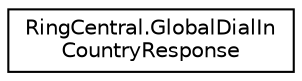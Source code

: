 digraph "Graphical Class Hierarchy"
{
 // LATEX_PDF_SIZE
  edge [fontname="Helvetica",fontsize="10",labelfontname="Helvetica",labelfontsize="10"];
  node [fontname="Helvetica",fontsize="10",shape=record];
  rankdir="LR";
  Node0 [label="RingCentral.GlobalDialIn\lCountryResponse",height=0.2,width=0.4,color="black", fillcolor="white", style="filled",URL="$classRingCentral_1_1GlobalDialInCountryResponse.html",tooltip=" "];
}
